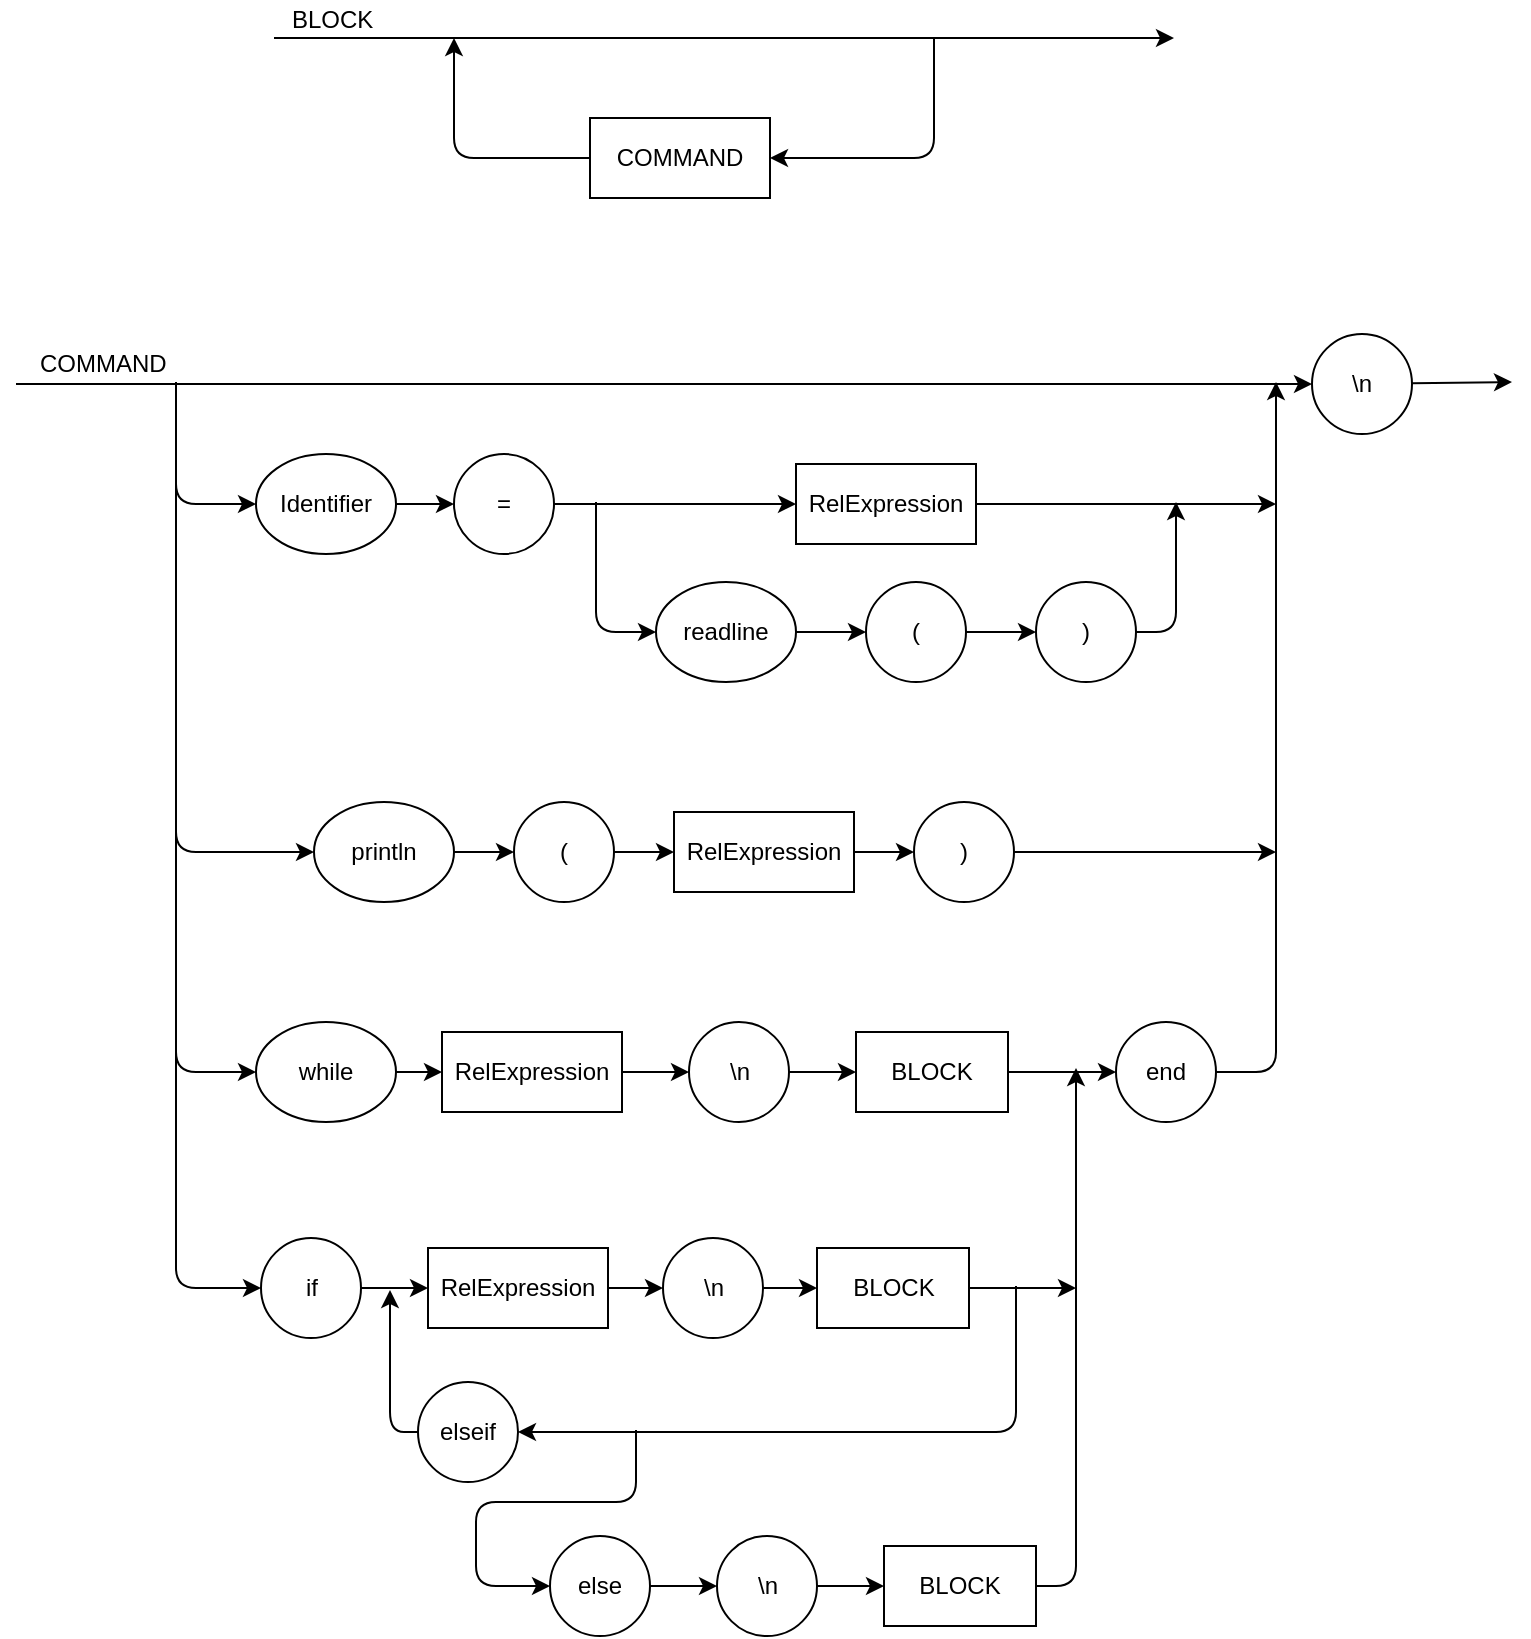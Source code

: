 <mxfile version="12.1.3" type="device" pages="1"><diagram id="FyOO4LozwoHvvJucTWyi" name="Page-1"><mxGraphModel dx="1094" dy="289" grid="1" gridSize="10" guides="1" tooltips="1" connect="1" arrows="1" fold="1" page="1" pageScale="1" pageWidth="827" pageHeight="1169" math="0" shadow="0"><root><mxCell id="0"/><mxCell id="1" parent="0"/><mxCell id="defN4nGUiw-y-V0pycVe-1" value="" style="endArrow=classic;html=1;" parent="1" edge="1"><mxGeometry width="50" height="50" relative="1" as="geometry"><mxPoint x="189" y="58" as="sourcePoint"/><mxPoint x="639" y="58" as="targetPoint"/></mxGeometry></mxCell><mxCell id="defN4nGUiw-y-V0pycVe-2" value="COMMAND" style="rounded=0;whiteSpace=wrap;html=1;" parent="1" vertex="1"><mxGeometry x="347" y="98" width="90" height="40" as="geometry"/></mxCell><mxCell id="defN4nGUiw-y-V0pycVe-3" value="" style="endArrow=classic;html=1;entryX=1;entryY=0.5;entryDx=0;entryDy=0;" parent="1" target="defN4nGUiw-y-V0pycVe-2" edge="1"><mxGeometry width="50" height="50" relative="1" as="geometry"><mxPoint x="519" y="58" as="sourcePoint"/><mxPoint x="229" y="158" as="targetPoint"/><Array as="points"><mxPoint x="519" y="118"/></Array></mxGeometry></mxCell><mxCell id="defN4nGUiw-y-V0pycVe-4" value="" style="endArrow=classic;html=1;exitX=0;exitY=0.5;exitDx=0;exitDy=0;" parent="1" source="defN4nGUiw-y-V0pycVe-2" edge="1"><mxGeometry width="50" height="50" relative="1" as="geometry"><mxPoint x="179" y="208" as="sourcePoint"/><mxPoint x="279" y="58" as="targetPoint"/><Array as="points"><mxPoint x="279" y="118"/></Array></mxGeometry></mxCell><mxCell id="defN4nGUiw-y-V0pycVe-5" value="BLOCK" style="text;html=1;resizable=0;points=[];autosize=1;align=left;verticalAlign=top;spacingTop=-4;" parent="1" vertex="1"><mxGeometry x="196" y="39" width="60" height="20" as="geometry"/></mxCell><mxCell id="defN4nGUiw-y-V0pycVe-6" value="" style="endArrow=classic;html=1;" parent="1" source="defN4nGUiw-y-V0pycVe-7" edge="1"><mxGeometry width="50" height="50" relative="1" as="geometry"><mxPoint x="348" y="230" as="sourcePoint"/><mxPoint x="808" y="230" as="targetPoint"/></mxGeometry></mxCell><mxCell id="defN4nGUiw-y-V0pycVe-7" value="\n" style="ellipse;whiteSpace=wrap;html=1;" parent="1" vertex="1"><mxGeometry x="708" y="206" width="50" height="50" as="geometry"/></mxCell><mxCell id="defN4nGUiw-y-V0pycVe-8" value="" style="endArrow=classic;html=1;" parent="1" target="defN4nGUiw-y-V0pycVe-7" edge="1"><mxGeometry width="50" height="50" relative="1" as="geometry"><mxPoint x="60" y="231" as="sourcePoint"/><mxPoint x="735" y="230" as="targetPoint"/></mxGeometry></mxCell><mxCell id="defN4nGUiw-y-V0pycVe-15" style="edgeStyle=orthogonalEdgeStyle;rounded=0;orthogonalLoop=1;jettySize=auto;html=1;exitX=1;exitY=0.5;exitDx=0;exitDy=0;entryX=0;entryY=0.5;entryDx=0;entryDy=0;" parent="1" source="defN4nGUiw-y-V0pycVe-9" target="defN4nGUiw-y-V0pycVe-10" edge="1"><mxGeometry relative="1" as="geometry"/></mxCell><mxCell id="defN4nGUiw-y-V0pycVe-9" value="Identifier" style="ellipse;whiteSpace=wrap;html=1;" parent="1" vertex="1"><mxGeometry x="180" y="266" width="70" height="50" as="geometry"/></mxCell><mxCell id="defN4nGUiw-y-V0pycVe-14" style="edgeStyle=orthogonalEdgeStyle;rounded=0;orthogonalLoop=1;jettySize=auto;html=1;exitX=1;exitY=0.5;exitDx=0;exitDy=0;entryX=0;entryY=0.5;entryDx=0;entryDy=0;" parent="1" source="defN4nGUiw-y-V0pycVe-10" target="defN4nGUiw-y-V0pycVe-11" edge="1"><mxGeometry relative="1" as="geometry"/></mxCell><mxCell id="defN4nGUiw-y-V0pycVe-10" value="=" style="ellipse;whiteSpace=wrap;html=1;" parent="1" vertex="1"><mxGeometry x="279" y="266" width="50" height="50" as="geometry"/></mxCell><mxCell id="defN4nGUiw-y-V0pycVe-11" value="RelExpression" style="rounded=0;whiteSpace=wrap;html=1;" parent="1" vertex="1"><mxGeometry x="450" y="271" width="90" height="40" as="geometry"/></mxCell><mxCell id="defN4nGUiw-y-V0pycVe-16" value="" style="endArrow=classic;html=1;entryX=0;entryY=0.5;entryDx=0;entryDy=0;" parent="1" target="defN4nGUiw-y-V0pycVe-9" edge="1"><mxGeometry width="50" height="50" relative="1" as="geometry"><mxPoint x="140" y="230" as="sourcePoint"/><mxPoint x="315" y="340" as="targetPoint"/><Array as="points"><mxPoint x="140" y="291"/></Array></mxGeometry></mxCell><mxCell id="defN4nGUiw-y-V0pycVe-22" style="edgeStyle=orthogonalEdgeStyle;rounded=0;orthogonalLoop=1;jettySize=auto;html=1;exitX=1;exitY=0.5;exitDx=0;exitDy=0;entryX=0;entryY=0.5;entryDx=0;entryDy=0;" parent="1" source="defN4nGUiw-y-V0pycVe-17" target="defN4nGUiw-y-V0pycVe-18" edge="1"><mxGeometry relative="1" as="geometry"/></mxCell><mxCell id="defN4nGUiw-y-V0pycVe-17" value="println" style="ellipse;whiteSpace=wrap;html=1;" parent="1" vertex="1"><mxGeometry x="209" y="440" width="70" height="50" as="geometry"/></mxCell><mxCell id="defN4nGUiw-y-V0pycVe-23" style="edgeStyle=orthogonalEdgeStyle;rounded=0;orthogonalLoop=1;jettySize=auto;html=1;exitX=1;exitY=0.5;exitDx=0;exitDy=0;entryX=0;entryY=0.5;entryDx=0;entryDy=0;" parent="1" source="defN4nGUiw-y-V0pycVe-18" target="defN4nGUiw-y-V0pycVe-19" edge="1"><mxGeometry relative="1" as="geometry"/></mxCell><mxCell id="defN4nGUiw-y-V0pycVe-18" value="(" style="ellipse;whiteSpace=wrap;html=1;" parent="1" vertex="1"><mxGeometry x="309" y="440" width="50" height="50" as="geometry"/></mxCell><mxCell id="defN4nGUiw-y-V0pycVe-24" style="edgeStyle=orthogonalEdgeStyle;rounded=0;orthogonalLoop=1;jettySize=auto;html=1;exitX=1;exitY=0.5;exitDx=0;exitDy=0;entryX=0;entryY=0.5;entryDx=0;entryDy=0;" parent="1" source="defN4nGUiw-y-V0pycVe-19" target="defN4nGUiw-y-V0pycVe-20" edge="1"><mxGeometry relative="1" as="geometry"/></mxCell><mxCell id="defN4nGUiw-y-V0pycVe-19" value="RelExpression" style="rounded=0;whiteSpace=wrap;html=1;" parent="1" vertex="1"><mxGeometry x="389" y="445" width="90" height="40" as="geometry"/></mxCell><mxCell id="defN4nGUiw-y-V0pycVe-20" value=")" style="ellipse;whiteSpace=wrap;html=1;" parent="1" vertex="1"><mxGeometry x="509" y="440" width="50" height="50" as="geometry"/></mxCell><mxCell id="defN4nGUiw-y-V0pycVe-21" value="" style="endArrow=classic;html=1;entryX=0;entryY=0.5;entryDx=0;entryDy=0;" parent="1" target="defN4nGUiw-y-V0pycVe-17" edge="1"><mxGeometry width="50" height="50" relative="1" as="geometry"><mxPoint x="140" y="270" as="sourcePoint"/><mxPoint x="100" y="420" as="targetPoint"/><Array as="points"><mxPoint x="140" y="465"/></Array></mxGeometry></mxCell><mxCell id="defN4nGUiw-y-V0pycVe-25" value="" style="endArrow=classic;html=1;exitX=1;exitY=0.5;exitDx=0;exitDy=0;" parent="1" source="q_IPDbfoaq0Z0eR2qjk9-18" edge="1"><mxGeometry width="50" height="50" relative="1" as="geometry"><mxPoint x="650" y="830" as="sourcePoint"/><mxPoint x="690" y="230" as="targetPoint"/><Array as="points"><mxPoint x="690" y="575"/></Array></mxGeometry></mxCell><mxCell id="defN4nGUiw-y-V0pycVe-26" value="COMMAND" style="text;html=1;resizable=0;points=[];autosize=1;align=left;verticalAlign=top;spacingTop=-4;" parent="1" vertex="1"><mxGeometry x="70" y="211" width="80" height="20" as="geometry"/></mxCell><mxCell id="q_IPDbfoaq0Z0eR2qjk9-1" value="" style="endArrow=classic;html=1;exitX=1;exitY=0.5;exitDx=0;exitDy=0;" edge="1" parent="1" source="defN4nGUiw-y-V0pycVe-11"><mxGeometry width="50" height="50" relative="1" as="geometry"><mxPoint x="566" y="291" as="sourcePoint"/><mxPoint x="690" y="291" as="targetPoint"/></mxGeometry></mxCell><mxCell id="q_IPDbfoaq0Z0eR2qjk9-2" value="readline" style="ellipse;whiteSpace=wrap;html=1;" vertex="1" parent="1"><mxGeometry x="380" y="330" width="70" height="50" as="geometry"/></mxCell><mxCell id="q_IPDbfoaq0Z0eR2qjk9-3" style="edgeStyle=orthogonalEdgeStyle;rounded=0;orthogonalLoop=1;jettySize=auto;html=1;exitX=1;exitY=0.5;exitDx=0;exitDy=0;entryX=0;entryY=0.5;entryDx=0;entryDy=0;" edge="1" parent="1" target="q_IPDbfoaq0Z0eR2qjk9-4" source="q_IPDbfoaq0Z0eR2qjk9-2"><mxGeometry relative="1" as="geometry"><mxPoint x="499" y="355" as="sourcePoint"/></mxGeometry></mxCell><mxCell id="q_IPDbfoaq0Z0eR2qjk9-4" value="(" style="ellipse;whiteSpace=wrap;html=1;" vertex="1" parent="1"><mxGeometry x="485" y="330" width="50" height="50" as="geometry"/></mxCell><mxCell id="q_IPDbfoaq0Z0eR2qjk9-5" style="edgeStyle=orthogonalEdgeStyle;rounded=0;orthogonalLoop=1;jettySize=auto;html=1;exitX=1;exitY=0.5;exitDx=0;exitDy=0;entryX=0;entryY=0.5;entryDx=0;entryDy=0;" edge="1" parent="1" target="q_IPDbfoaq0Z0eR2qjk9-6" source="q_IPDbfoaq0Z0eR2qjk9-4"><mxGeometry relative="1" as="geometry"><mxPoint x="564" y="355" as="sourcePoint"/></mxGeometry></mxCell><mxCell id="q_IPDbfoaq0Z0eR2qjk9-6" value=")" style="ellipse;whiteSpace=wrap;html=1;" vertex="1" parent="1"><mxGeometry x="570" y="330" width="50" height="50" as="geometry"/></mxCell><mxCell id="q_IPDbfoaq0Z0eR2qjk9-7" value="" style="endArrow=classic;html=1;entryX=0;entryY=0.5;entryDx=0;entryDy=0;" edge="1" parent="1" target="q_IPDbfoaq0Z0eR2qjk9-2"><mxGeometry width="50" height="50" relative="1" as="geometry"><mxPoint x="350" y="290" as="sourcePoint"/><mxPoint x="279" y="380" as="targetPoint"/><Array as="points"><mxPoint x="350" y="355"/></Array></mxGeometry></mxCell><mxCell id="q_IPDbfoaq0Z0eR2qjk9-8" value="" style="endArrow=classic;html=1;exitX=1;exitY=0.5;exitDx=0;exitDy=0;" edge="1" parent="1" source="q_IPDbfoaq0Z0eR2qjk9-6"><mxGeometry width="50" height="50" relative="1" as="geometry"><mxPoint x="635" y="405" as="sourcePoint"/><mxPoint x="640" y="290" as="targetPoint"/><Array as="points"><mxPoint x="640" y="355"/></Array></mxGeometry></mxCell><mxCell id="q_IPDbfoaq0Z0eR2qjk9-9" value="while" style="ellipse;whiteSpace=wrap;html=1;" vertex="1" parent="1"><mxGeometry x="180" y="550" width="70" height="50" as="geometry"/></mxCell><mxCell id="q_IPDbfoaq0Z0eR2qjk9-10" value="RelExpression" style="rounded=0;whiteSpace=wrap;html=1;" vertex="1" parent="1"><mxGeometry x="273" y="555" width="90" height="40" as="geometry"/></mxCell><mxCell id="q_IPDbfoaq0Z0eR2qjk9-11" value="" style="endArrow=classic;html=1;entryX=0;entryY=0.5;entryDx=0;entryDy=0;exitX=1;exitY=0.5;exitDx=0;exitDy=0;" edge="1" parent="1" source="q_IPDbfoaq0Z0eR2qjk9-9" target="q_IPDbfoaq0Z0eR2qjk9-10"><mxGeometry width="50" height="50" relative="1" as="geometry"><mxPoint x="241" y="630" as="sourcePoint"/><mxPoint x="291" y="580" as="targetPoint"/></mxGeometry></mxCell><mxCell id="q_IPDbfoaq0Z0eR2qjk9-12" value="BLOCK" style="rounded=0;whiteSpace=wrap;html=1;" vertex="1" parent="1"><mxGeometry x="480" y="555" width="76" height="40" as="geometry"/></mxCell><mxCell id="q_IPDbfoaq0Z0eR2qjk9-14" value="\n" style="ellipse;whiteSpace=wrap;html=1;" vertex="1" parent="1"><mxGeometry x="396.5" y="550" width="50" height="50" as="geometry"/></mxCell><mxCell id="q_IPDbfoaq0Z0eR2qjk9-15" value="" style="endArrow=classic;html=1;exitX=1;exitY=0.5;exitDx=0;exitDy=0;entryX=0;entryY=0.5;entryDx=0;entryDy=0;" edge="1" parent="1" source="q_IPDbfoaq0Z0eR2qjk9-10" target="q_IPDbfoaq0Z0eR2qjk9-14"><mxGeometry width="50" height="50" relative="1" as="geometry"><mxPoint x="346.5" y="645" as="sourcePoint"/><mxPoint x="396.5" y="595" as="targetPoint"/></mxGeometry></mxCell><mxCell id="q_IPDbfoaq0Z0eR2qjk9-16" value="" style="endArrow=classic;html=1;exitX=1;exitY=0.5;exitDx=0;exitDy=0;entryX=0;entryY=0.5;entryDx=0;entryDy=0;" edge="1" parent="1" source="q_IPDbfoaq0Z0eR2qjk9-14" target="q_IPDbfoaq0Z0eR2qjk9-12"><mxGeometry width="50" height="50" relative="1" as="geometry"><mxPoint x="425" y="660" as="sourcePoint"/><mxPoint x="475" y="610" as="targetPoint"/></mxGeometry></mxCell><mxCell id="q_IPDbfoaq0Z0eR2qjk9-17" value="" style="endArrow=classic;html=1;exitX=1;exitY=0.5;exitDx=0;exitDy=0;entryX=0;entryY=0.5;entryDx=0;entryDy=0;" edge="1" parent="1" source="q_IPDbfoaq0Z0eR2qjk9-12" target="q_IPDbfoaq0Z0eR2qjk9-18"><mxGeometry width="50" height="50" relative="1" as="geometry"><mxPoint x="561" y="595" as="sourcePoint"/><mxPoint x="556" y="690" as="targetPoint"/></mxGeometry></mxCell><mxCell id="q_IPDbfoaq0Z0eR2qjk9-18" value="end" style="ellipse;whiteSpace=wrap;html=1;" vertex="1" parent="1"><mxGeometry x="610" y="550" width="50" height="50" as="geometry"/></mxCell><mxCell id="q_IPDbfoaq0Z0eR2qjk9-19" value="" style="endArrow=classic;html=1;entryX=0;entryY=0.5;entryDx=0;entryDy=0;" edge="1" parent="1" target="q_IPDbfoaq0Z0eR2qjk9-9"><mxGeometry width="50" height="50" relative="1" as="geometry"><mxPoint x="140" y="440" as="sourcePoint"/><mxPoint x="190" y="570" as="targetPoint"/><Array as="points"><mxPoint x="140" y="575"/></Array></mxGeometry></mxCell><mxCell id="q_IPDbfoaq0Z0eR2qjk9-21" value="RelExpression" style="rounded=0;whiteSpace=wrap;html=1;" vertex="1" parent="1"><mxGeometry x="266" y="663" width="90" height="40" as="geometry"/></mxCell><mxCell id="q_IPDbfoaq0Z0eR2qjk9-22" value="" style="endArrow=classic;html=1;entryX=0;entryY=0.5;entryDx=0;entryDy=0;exitX=1;exitY=0.5;exitDx=0;exitDy=0;" edge="1" parent="1" source="q_IPDbfoaq0Z0eR2qjk9-29" target="q_IPDbfoaq0Z0eR2qjk9-21"><mxGeometry width="50" height="50" relative="1" as="geometry"><mxPoint x="243" y="683" as="sourcePoint"/><mxPoint x="284" y="688" as="targetPoint"/></mxGeometry></mxCell><mxCell id="q_IPDbfoaq0Z0eR2qjk9-23" value="BLOCK" style="rounded=0;whiteSpace=wrap;html=1;" vertex="1" parent="1"><mxGeometry x="460.5" y="663" width="76" height="40" as="geometry"/></mxCell><mxCell id="q_IPDbfoaq0Z0eR2qjk9-24" value="\n" style="ellipse;whiteSpace=wrap;html=1;" vertex="1" parent="1"><mxGeometry x="383.5" y="658" width="50" height="50" as="geometry"/></mxCell><mxCell id="q_IPDbfoaq0Z0eR2qjk9-25" value="" style="endArrow=classic;html=1;exitX=1;exitY=0.5;exitDx=0;exitDy=0;entryX=0;entryY=0.5;entryDx=0;entryDy=0;" edge="1" parent="1" source="q_IPDbfoaq0Z0eR2qjk9-21" target="q_IPDbfoaq0Z0eR2qjk9-24"><mxGeometry width="50" height="50" relative="1" as="geometry"><mxPoint x="339.5" y="753" as="sourcePoint"/><mxPoint x="389.5" y="703" as="targetPoint"/></mxGeometry></mxCell><mxCell id="q_IPDbfoaq0Z0eR2qjk9-26" value="" style="endArrow=classic;html=1;exitX=1;exitY=0.5;exitDx=0;exitDy=0;entryX=0;entryY=0.5;entryDx=0;entryDy=0;" edge="1" parent="1" source="q_IPDbfoaq0Z0eR2qjk9-24" target="q_IPDbfoaq0Z0eR2qjk9-23"><mxGeometry width="50" height="50" relative="1" as="geometry"><mxPoint x="418" y="768" as="sourcePoint"/><mxPoint x="468" y="718" as="targetPoint"/></mxGeometry></mxCell><mxCell id="q_IPDbfoaq0Z0eR2qjk9-27" value="" style="endArrow=classic;html=1;exitX=1;exitY=0.5;exitDx=0;exitDy=0;" edge="1" parent="1" source="q_IPDbfoaq0Z0eR2qjk9-39"><mxGeometry width="50" height="50" relative="1" as="geometry"><mxPoint x="600" y="700" as="sourcePoint"/><mxPoint x="590" y="573" as="targetPoint"/><Array as="points"><mxPoint x="590" y="832"/></Array></mxGeometry></mxCell><mxCell id="q_IPDbfoaq0Z0eR2qjk9-29" value="if" style="ellipse;whiteSpace=wrap;html=1;" vertex="1" parent="1"><mxGeometry x="182.5" y="658" width="50" height="50" as="geometry"/></mxCell><mxCell id="q_IPDbfoaq0Z0eR2qjk9-30" value="" style="endArrow=classic;html=1;entryX=0;entryY=0.5;entryDx=0;entryDy=0;" edge="1" parent="1" target="q_IPDbfoaq0Z0eR2qjk9-29"><mxGeometry width="50" height="50" relative="1" as="geometry"><mxPoint x="140" y="550" as="sourcePoint"/><mxPoint x="180.5" y="670" as="targetPoint"/><Array as="points"><mxPoint x="140" y="683"/></Array></mxGeometry></mxCell><mxCell id="q_IPDbfoaq0Z0eR2qjk9-31" value="" style="endArrow=classic;html=1;exitX=1;exitY=0.5;exitDx=0;exitDy=0;" edge="1" parent="1" source="defN4nGUiw-y-V0pycVe-20"><mxGeometry width="50" height="50" relative="1" as="geometry"><mxPoint x="570" y="540" as="sourcePoint"/><mxPoint x="690" y="465" as="targetPoint"/></mxGeometry></mxCell><mxCell id="q_IPDbfoaq0Z0eR2qjk9-35" value="elseif" style="ellipse;whiteSpace=wrap;html=1;" vertex="1" parent="1"><mxGeometry x="261" y="730" width="50" height="50" as="geometry"/></mxCell><mxCell id="q_IPDbfoaq0Z0eR2qjk9-36" value="" style="endArrow=classic;html=1;entryX=1;entryY=0.5;entryDx=0;entryDy=0;" edge="1" parent="1" target="q_IPDbfoaq0Z0eR2qjk9-35"><mxGeometry width="50" height="50" relative="1" as="geometry"><mxPoint x="560" y="682" as="sourcePoint"/><mxPoint x="340" y="730" as="targetPoint"/><Array as="points"><mxPoint x="560" y="755"/></Array></mxGeometry></mxCell><mxCell id="q_IPDbfoaq0Z0eR2qjk9-37" value="" style="endArrow=classic;html=1;exitX=0;exitY=0.5;exitDx=0;exitDy=0;" edge="1" parent="1" source="q_IPDbfoaq0Z0eR2qjk9-35"><mxGeometry width="50" height="50" relative="1" as="geometry"><mxPoint x="362" y="770" as="sourcePoint"/><mxPoint x="247" y="684" as="targetPoint"/><Array as="points"><mxPoint x="247" y="755"/></Array></mxGeometry></mxCell><mxCell id="q_IPDbfoaq0Z0eR2qjk9-38" value="else" style="ellipse;whiteSpace=wrap;html=1;" vertex="1" parent="1"><mxGeometry x="327" y="807" width="50" height="50" as="geometry"/></mxCell><mxCell id="q_IPDbfoaq0Z0eR2qjk9-39" value="BLOCK" style="rounded=0;whiteSpace=wrap;html=1;" vertex="1" parent="1"><mxGeometry x="494" y="812" width="76" height="40" as="geometry"/></mxCell><mxCell id="q_IPDbfoaq0Z0eR2qjk9-40" value="\n" style="ellipse;whiteSpace=wrap;html=1;" vertex="1" parent="1"><mxGeometry x="410.5" y="807" width="50" height="50" as="geometry"/></mxCell><mxCell id="q_IPDbfoaq0Z0eR2qjk9-41" value="" style="endArrow=classic;html=1;entryX=0;entryY=0.5;entryDx=0;entryDy=0;exitX=1;exitY=0.5;exitDx=0;exitDy=0;" edge="1" parent="1" target="q_IPDbfoaq0Z0eR2qjk9-40" source="q_IPDbfoaq0Z0eR2qjk9-38"><mxGeometry width="50" height="50" relative="1" as="geometry"><mxPoint x="388" y="857" as="sourcePoint"/><mxPoint x="410.5" y="852" as="targetPoint"/></mxGeometry></mxCell><mxCell id="q_IPDbfoaq0Z0eR2qjk9-42" value="" style="endArrow=classic;html=1;exitX=1;exitY=0.5;exitDx=0;exitDy=0;entryX=0;entryY=0.5;entryDx=0;entryDy=0;" edge="1" parent="1" source="q_IPDbfoaq0Z0eR2qjk9-40" target="q_IPDbfoaq0Z0eR2qjk9-39"><mxGeometry width="50" height="50" relative="1" as="geometry"><mxPoint x="439" y="917" as="sourcePoint"/><mxPoint x="489" y="867" as="targetPoint"/></mxGeometry></mxCell><mxCell id="q_IPDbfoaq0Z0eR2qjk9-43" value="" style="endArrow=classic;html=1;entryX=0;entryY=0.5;entryDx=0;entryDy=0;" edge="1" parent="1" target="q_IPDbfoaq0Z0eR2qjk9-38"><mxGeometry width="50" height="50" relative="1" as="geometry"><mxPoint x="370" y="754" as="sourcePoint"/><mxPoint x="100" y="864" as="targetPoint"/><Array as="points"><mxPoint x="370" y="790"/><mxPoint x="290" y="790"/><mxPoint x="290" y="832"/></Array></mxGeometry></mxCell><mxCell id="q_IPDbfoaq0Z0eR2qjk9-44" value="" style="endArrow=classic;html=1;exitX=1;exitY=0.5;exitDx=0;exitDy=0;" edge="1" parent="1" source="q_IPDbfoaq0Z0eR2qjk9-23"><mxGeometry width="50" height="50" relative="1" as="geometry"><mxPoint x="660" y="790" as="sourcePoint"/><mxPoint x="590" y="683" as="targetPoint"/></mxGeometry></mxCell></root></mxGraphModel></diagram></mxfile>